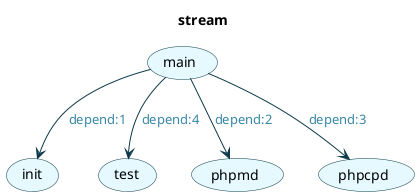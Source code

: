 @startuml

title stream
skinparam Arrow {
    Color #0C3A49
    FontColor #3787A6
}
skinparam Usecase {
    BackgroundColor #E6F9FE
    BorderColor #0C3A49
}

(main)
(init)
(test)
(phpmd)
(phpcpd)

(main) --> (init) : depend:1
(main) --> (phpmd) : depend:2
(main) --> (phpcpd) : depend:3
(main) --> (test) : depend:4
@enduml
